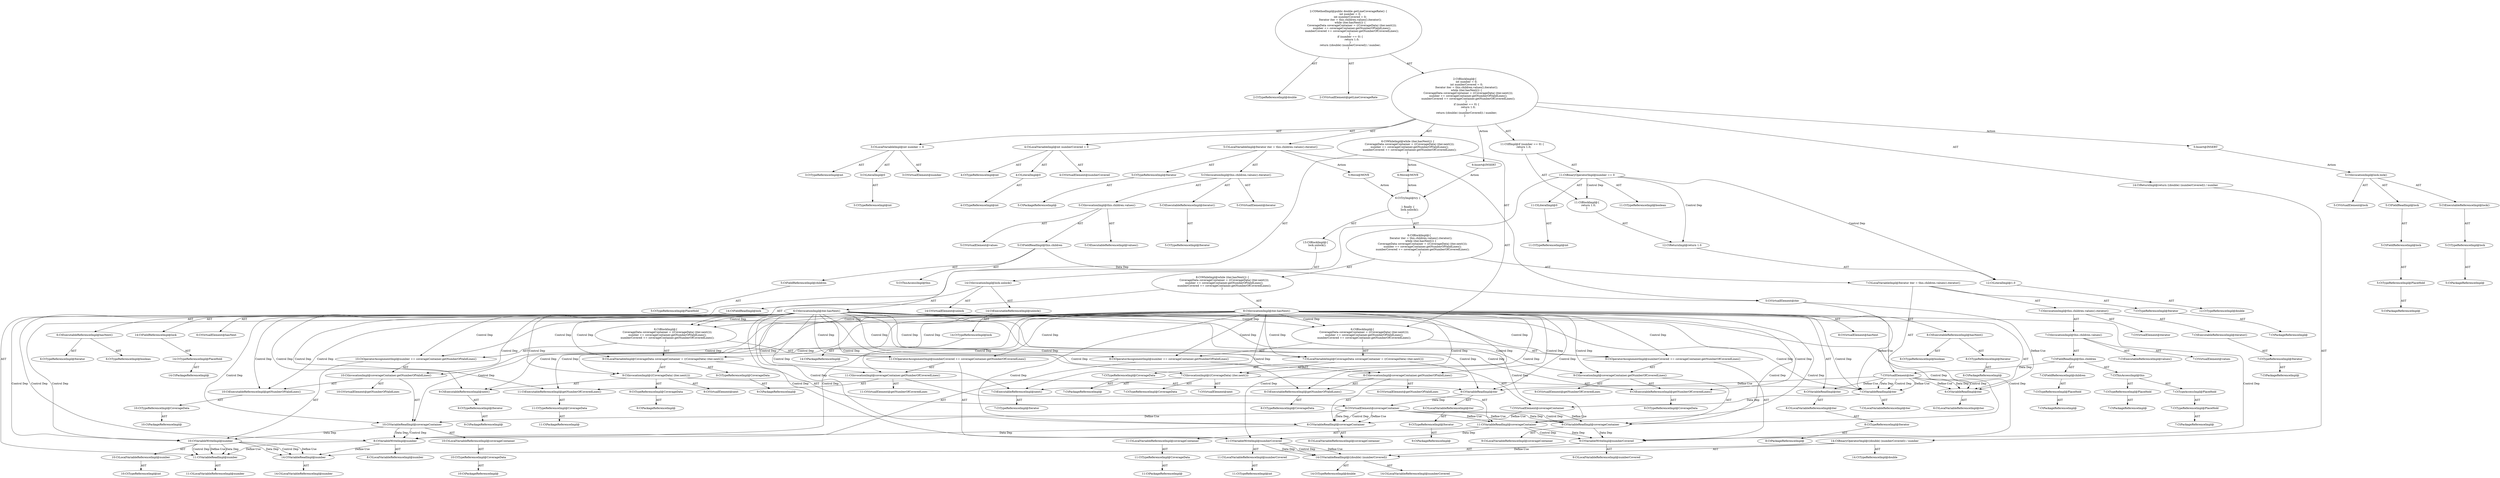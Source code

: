digraph "getLineCoverageRate#?" {
0 [label="2:CtTypeReferenceImpl@double" shape=ellipse]
1 [label="2:CtVirtualElement@getLineCoverageRate" shape=ellipse]
2 [label="3:CtTypeReferenceImpl@int" shape=ellipse]
3 [label="3:CtLiteralImpl@0" shape=ellipse]
4 [label="3:CtTypeReferenceImpl@int" shape=ellipse]
5 [label="3:CtVirtualElement@number" shape=ellipse]
6 [label="3:CtLocalVariableImpl@int number = 0" shape=ellipse]
7 [label="4:CtTypeReferenceImpl@int" shape=ellipse]
8 [label="4:CtLiteralImpl@0" shape=ellipse]
9 [label="4:CtTypeReferenceImpl@int" shape=ellipse]
10 [label="4:CtVirtualElement@numberCovered" shape=ellipse]
11 [label="4:CtLocalVariableImpl@int numberCovered = 0" shape=ellipse]
12 [label="5:CtTypeReferenceImpl@Iterator" shape=ellipse]
13 [label="5:CtPackageReferenceImpl@" shape=ellipse]
14 [label="5:CtExecutableReferenceImpl@iterator()" shape=ellipse]
15 [label="5:CtTypeReferenceImpl@Iterator" shape=ellipse]
16 [label="5:CtVirtualElement@iterator" shape=ellipse]
17 [label="5:CtExecutableReferenceImpl@values()" shape=ellipse]
18 [label="5:CtVirtualElement@values" shape=ellipse]
19 [label="5:CtFieldReferenceImpl@children" shape=ellipse]
20 [label="5:CtTypeReferenceImpl@PlaceHold" shape=ellipse]
21 [label="5:CtFieldReadImpl@this.children" shape=ellipse]
22 [label="5:CtThisAccessImpl@this" shape=ellipse]
23 [label="5:CtInvocationImpl@this.children.values()" shape=ellipse]
24 [label="5:CtInvocationImpl@this.children.values().iterator()" shape=ellipse]
25 [label="5:CtVirtualElement@iter" shape=ellipse]
26 [label="5:CtLocalVariableImpl@Iterator iter = this.children.values().iterator()" shape=ellipse]
27 [label="6:CtExecutableReferenceImpl@hasNext()" shape=ellipse]
28 [label="6:CtTypeReferenceImpl@Iterator" shape=ellipse]
29 [label="6:CtTypeReferenceImpl@boolean" shape=ellipse]
30 [label="6:CtVirtualElement@hasNext" shape=ellipse]
31 [label="6:CtVariableReadImpl@iter" shape=ellipse]
32 [label="6:CtLocalVariableReferenceImpl@iter" shape=ellipse]
33 [label="6:CtInvocationImpl@iter.hasNext()" shape=ellipse]
34 [label="7:CtTypeReferenceImpl@CoverageData" shape=ellipse]
35 [label="7:CtPackageReferenceImpl@" shape=ellipse]
36 [label="7:CtExecutableReferenceImpl@next()" shape=ellipse]
37 [label="7:CtTypeReferenceImpl@Iterator" shape=ellipse]
38 [label="7:CtVirtualElement@next" shape=ellipse]
39 [label="7:CtVariableReadImpl@iter" shape=ellipse]
40 [label="7:CtLocalVariableReferenceImpl@iter" shape=ellipse]
41 [label="7:CtInvocationImpl@((CoverageData) (iter.next()))" shape=ellipse]
42 [label="7:CtTypeReferenceImpl@CoverageData" shape=ellipse]
43 [label="7:CtVirtualElement@coverageContainer" shape=ellipse]
44 [label="7:CtLocalVariableImpl@CoverageData coverageContainer = ((CoverageData) (iter.next()))" shape=ellipse]
45 [label="8:CtVariableWriteImpl@number" shape=ellipse]
46 [label="8:CtLocalVariableReferenceImpl@number" shape=ellipse]
47 [label="8:CtExecutableReferenceImpl@getNumberOfValidLines()" shape=ellipse]
48 [label="8:CtTypeReferenceImpl@CoverageData" shape=ellipse]
49 [label="8:CtVirtualElement@getNumberOfValidLines" shape=ellipse]
50 [label="8:CtVariableReadImpl@coverageContainer" shape=ellipse]
51 [label="8:CtLocalVariableReferenceImpl@coverageContainer" shape=ellipse]
52 [label="8:CtInvocationImpl@coverageContainer.getNumberOfValidLines()" shape=ellipse]
53 [label="8:CtOperatorAssignmentImpl@number += coverageContainer.getNumberOfValidLines()" shape=ellipse]
54 [label="9:CtVariableWriteImpl@numberCovered" shape=ellipse]
55 [label="9:CtLocalVariableReferenceImpl@numberCovered" shape=ellipse]
56 [label="9:CtExecutableReferenceImpl@getNumberOfCoveredLines()" shape=ellipse]
57 [label="9:CtTypeReferenceImpl@CoverageData" shape=ellipse]
58 [label="9:CtVirtualElement@getNumberOfCoveredLines" shape=ellipse]
59 [label="9:CtVariableReadImpl@coverageContainer" shape=ellipse]
60 [label="9:CtLocalVariableReferenceImpl@coverageContainer" shape=ellipse]
61 [label="9:CtInvocationImpl@coverageContainer.getNumberOfCoveredLines()" shape=ellipse]
62 [label="9:CtOperatorAssignmentImpl@numberCovered += coverageContainer.getNumberOfCoveredLines()" shape=ellipse]
63 [label="6:CtBlockImpl@\{
    CoverageData coverageContainer = ((CoverageData) (iter.next()));
    number += coverageContainer.getNumberOfValidLines();
    numberCovered += coverageContainer.getNumberOfCoveredLines();
\}" shape=ellipse]
64 [label="6:CtWhileImpl@while (iter.hasNext()) \{
    CoverageData coverageContainer = ((CoverageData) (iter.next()));
    number += coverageContainer.getNumberOfValidLines();
    numberCovered += coverageContainer.getNumberOfCoveredLines();
\} " shape=ellipse]
65 [label="11:CtVariableReadImpl@number" shape=ellipse]
66 [label="11:CtLocalVariableReferenceImpl@number" shape=ellipse]
67 [label="11:CtLiteralImpl@0" shape=ellipse]
68 [label="11:CtTypeReferenceImpl@int" shape=ellipse]
69 [label="11:CtBinaryOperatorImpl@number == 0" shape=ellipse]
70 [label="11:CtTypeReferenceImpl@boolean" shape=ellipse]
71 [label="12:CtLiteralImpl@1.0" shape=ellipse]
72 [label="12:CtTypeReferenceImpl@double" shape=ellipse]
73 [label="12:CtReturnImpl@return 1.0" shape=ellipse]
74 [label="11:CtBlockImpl@\{
    return 1.0;
\}" shape=ellipse]
75 [label="11:CtIfImpl@if (number == 0) \{
    return 1.0;
\}" shape=ellipse]
76 [label="14:CtVariableReadImpl@((double) (numberCovered))" shape=ellipse]
77 [label="14:CtTypeReferenceImpl@double" shape=ellipse]
78 [label="14:CtLocalVariableReferenceImpl@numberCovered" shape=ellipse]
79 [label="14:CtVariableReadImpl@number" shape=ellipse]
80 [label="14:CtLocalVariableReferenceImpl@number" shape=ellipse]
81 [label="14:CtBinaryOperatorImpl@((double) (numberCovered)) / number" shape=ellipse]
82 [label="14:CtTypeReferenceImpl@double" shape=ellipse]
83 [label="14:CtReturnImpl@return ((double) (numberCovered)) / number" shape=ellipse]
84 [label="2:CtBlockImpl@\{
    int number = 0;
    int numberCovered = 0;
    Iterator iter = this.children.values().iterator();
    while (iter.hasNext()) \{
        CoverageData coverageContainer = ((CoverageData) (iter.next()));
        number += coverageContainer.getNumberOfValidLines();
        numberCovered += coverageContainer.getNumberOfCoveredLines();
    \} 
    if (number == 0) \{
        return 1.0;
    \}
    return ((double) (numberCovered)) / number;
\}" shape=ellipse]
85 [label="2:CtMethodImpl@public double getLineCoverageRate() \{
    int number = 0;
    int numberCovered = 0;
    Iterator iter = this.children.values().iterator();
    while (iter.hasNext()) \{
        CoverageData coverageContainer = ((CoverageData) (iter.next()));
        number += coverageContainer.getNumberOfValidLines();
        numberCovered += coverageContainer.getNumberOfCoveredLines();
    \} 
    if (number == 0) \{
        return 1.0;
    \}
    return ((double) (numberCovered)) / number;
\}" shape=ellipse]
86 [label="5:Insert@INSERT" shape=ellipse]
87 [label="5:CtPackageReferenceImpl@" shape=ellipse]
88 [label="5:CtTypeReferenceImpl@PlaceHold" shape=ellipse]
89 [label="5:CtFieldReferenceImpl@lock" shape=ellipse]
90 [label="5:CtFieldReadImpl@lock" shape=ellipse]
91 [label="5:CtPackageReferenceImpl@" shape=ellipse]
92 [label="5:CtTypeReferenceImpl@lock" shape=ellipse]
93 [label="5:CtExecutableReferenceImpl@lock()" shape=ellipse]
94 [label="5:CtInvocationImpl@lock.lock()" shape=ellipse]
95 [label="5:CtVirtualElement@lock" shape=ellipse]
96 [label="6:Insert@INSERT" shape=ellipse]
97 [label="7:CtPackageReferenceImpl@" shape=ellipse]
98 [label="7:CtTypeReferenceImpl@Iterator" shape=ellipse]
99 [label="7:CtPackageReferenceImpl@" shape=ellipse]
100 [label="7:CtTypeReferenceImpl@PlaceHold" shape=ellipse]
101 [label="7:CtPackageReferenceImpl@" shape=ellipse]
102 [label="7:CtTypeReferenceImpl@PlaceHold" shape=ellipse]
103 [label="7:CtTypeAccessImpl@PlaceHold" shape=ellipse]
104 [label="7:CtThisAccessImpl@this" shape=ellipse]
105 [label="7:CtPackageReferenceImpl@" shape=ellipse]
106 [label="7:CtTypeReferenceImpl@PlaceHold" shape=ellipse]
107 [label="7:CtFieldReferenceImpl@children" shape=ellipse]
108 [label="7:CtFieldReadImpl@this.children" shape=ellipse]
109 [label="7:CtExecutableReferenceImpl@values()" shape=ellipse]
110 [label="7:CtInvocationImpl@this.children.values()" shape=ellipse]
111 [label="7:CtVirtualElement@values" shape=ellipse]
112 [label="7:CtPackageReferenceImpl@" shape=ellipse]
113 [label="7:CtTypeReferenceImpl@Iterator" shape=ellipse]
114 [label="7:CtExecutableReferenceImpl@iterator()" shape=ellipse]
115 [label="7:CtInvocationImpl@this.children.values().iterator()" shape=ellipse]
116 [label="7:CtVirtualElement@iterator" shape=ellipse]
117 [label="7:CtLocalVariableImpl@Iterator iter = this.children.values().iterator()" shape=ellipse]
118 [label="7:CtVirtualElement@iter" shape=ellipse]
119 [label="8:CtPackageReferenceImpl@" shape=ellipse]
120 [label="8:CtTypeReferenceImpl@Iterator" shape=ellipse]
121 [label="8:CtLocalVariableReferenceImpl@iter" shape=ellipse]
122 [label="8:CtVariableReadImpl@iter" shape=ellipse]
123 [label="8:CtPackageReferenceImpl@" shape=ellipse]
124 [label="8:CtTypeReferenceImpl@Iterator" shape=ellipse]
125 [label="8:CtTypeReferenceImpl@boolean" shape=ellipse]
126 [label="8:CtExecutableReferenceImpl@hasNext()" shape=ellipse]
127 [label="8:CtInvocationImpl@iter.hasNext()" shape=ellipse]
128 [label="8:CtVirtualElement@hasNext" shape=ellipse]
129 [label="9:CtPackageReferenceImpl@" shape=ellipse]
130 [label="9:CtTypeReferenceImpl@CoverageData" shape=ellipse]
131 [label="9:CtPackageReferenceImpl@" shape=ellipse]
132 [label="9:CtTypeReferenceImpl@CoverageData" shape=ellipse]
133 [label="9:CtPackageReferenceImpl@" shape=ellipse]
134 [label="9:CtTypeReferenceImpl@Iterator" shape=ellipse]
135 [label="9:CtLocalVariableReferenceImpl@iter" shape=ellipse]
136 [label="9:CtVariableReadImpl@iter" shape=ellipse]
137 [label="9:CtPackageReferenceImpl@" shape=ellipse]
138 [label="9:CtTypeReferenceImpl@Iterator" shape=ellipse]
139 [label="9:CtExecutableReferenceImpl@next()" shape=ellipse]
140 [label="9:CtInvocationImpl@((CoverageData) (iter.next()))" shape=ellipse]
141 [label="9:CtVirtualElement@next" shape=ellipse]
142 [label="9:CtLocalVariableImpl@CoverageData coverageContainer = ((CoverageData) (iter.next()))" shape=ellipse]
143 [label="9:CtVirtualElement@coverageContainer" shape=ellipse]
144 [label="10:CtTypeReferenceImpl@int" shape=ellipse]
145 [label="10:CtLocalVariableReferenceImpl@number" shape=ellipse]
146 [label="10:CtVariableWriteImpl@number" shape=ellipse]
147 [label="10:CtPackageReferenceImpl@" shape=ellipse]
148 [label="10:CtTypeReferenceImpl@CoverageData" shape=ellipse]
149 [label="10:CtLocalVariableReferenceImpl@coverageContainer" shape=ellipse]
150 [label="10:CtVariableReadImpl@coverageContainer" shape=ellipse]
151 [label="10:CtPackageReferenceImpl@" shape=ellipse]
152 [label="10:CtTypeReferenceImpl@CoverageData" shape=ellipse]
153 [label="10:CtExecutableReferenceImpl@getNumberOfValidLines()" shape=ellipse]
154 [label="10:CtInvocationImpl@coverageContainer.getNumberOfValidLines()" shape=ellipse]
155 [label="10:CtVirtualElement@getNumberOfValidLines" shape=ellipse]
156 [label="10:CtOperatorAssignmentImpl@number += coverageContainer.getNumberOfValidLines()" shape=ellipse]
157 [label="11:CtTypeReferenceImpl@int" shape=ellipse]
158 [label="11:CtLocalVariableReferenceImpl@numberCovered" shape=ellipse]
159 [label="11:CtVariableWriteImpl@numberCovered" shape=ellipse]
160 [label="11:CtPackageReferenceImpl@" shape=ellipse]
161 [label="11:CtTypeReferenceImpl@CoverageData" shape=ellipse]
162 [label="11:CtLocalVariableReferenceImpl@coverageContainer" shape=ellipse]
163 [label="11:CtVariableReadImpl@coverageContainer" shape=ellipse]
164 [label="11:CtPackageReferenceImpl@" shape=ellipse]
165 [label="11:CtTypeReferenceImpl@CoverageData" shape=ellipse]
166 [label="11:CtExecutableReferenceImpl@getNumberOfCoveredLines()" shape=ellipse]
167 [label="11:CtInvocationImpl@coverageContainer.getNumberOfCoveredLines()" shape=ellipse]
168 [label="11:CtVirtualElement@getNumberOfCoveredLines" shape=ellipse]
169 [label="11:CtOperatorAssignmentImpl@numberCovered += coverageContainer.getNumberOfCoveredLines()" shape=ellipse]
170 [label="8:CtBlockImpl@\{
    CoverageData coverageContainer = ((CoverageData) (iter.next()));
    number += coverageContainer.getNumberOfValidLines();
    numberCovered += coverageContainer.getNumberOfCoveredLines();
\}" shape=ellipse]
171 [label="8:CtWhileImpl@while (iter.hasNext()) \{
    CoverageData coverageContainer = ((CoverageData) (iter.next()));
    number += coverageContainer.getNumberOfValidLines();
    numberCovered += coverageContainer.getNumberOfCoveredLines();
\} " shape=ellipse]
172 [label="6:CtBlockImpl@\{
    Iterator iter = this.children.values().iterator();
    while (iter.hasNext()) \{
        CoverageData coverageContainer = ((CoverageData) (iter.next()));
        number += coverageContainer.getNumberOfValidLines();
        numberCovered += coverageContainer.getNumberOfCoveredLines();
    \} 
\}" shape=ellipse]
173 [label="14:CtPackageReferenceImpl@" shape=ellipse]
174 [label="14:CtTypeReferenceImpl@PlaceHold" shape=ellipse]
175 [label="14:CtFieldReferenceImpl@lock" shape=ellipse]
176 [label="14:CtFieldReadImpl@lock" shape=ellipse]
177 [label="14:CtPackageReferenceImpl@" shape=ellipse]
178 [label="14:CtTypeReferenceImpl@lock" shape=ellipse]
179 [label="14:CtExecutableReferenceImpl@unlock()" shape=ellipse]
180 [label="14:CtInvocationImpl@lock.unlock()" shape=ellipse]
181 [label="14:CtVirtualElement@unlock" shape=ellipse]
182 [label="13:CtBlockImpl@\{
    lock.unlock();
\}" shape=ellipse]
183 [label="6:CtTryImpl@try \{


\} finally \{
    lock.unlock();
\}" shape=ellipse]
184 [label="5:Move@MOVE" shape=ellipse]
185 [label="6:Move@MOVE" shape=ellipse]
3 -> 4 [label="AST"];
6 -> 5 [label="AST"];
6 -> 2 [label="AST"];
6 -> 3 [label="AST"];
8 -> 9 [label="AST"];
11 -> 10 [label="AST"];
11 -> 7 [label="AST"];
11 -> 8 [label="AST"];
12 -> 13 [label="AST"];
14 -> 15 [label="AST"];
19 -> 20 [label="AST"];
21 -> 22 [label="AST"];
21 -> 19 [label="AST"];
21 -> 25 [label="Data Dep"];
23 -> 18 [label="AST"];
23 -> 21 [label="AST"];
23 -> 17 [label="AST"];
24 -> 16 [label="AST"];
24 -> 23 [label="AST"];
24 -> 14 [label="AST"];
25 -> 31 [label="Define-Use"];
25 -> 39 [label="Define-Use"];
26 -> 25 [label="AST"];
26 -> 12 [label="AST"];
26 -> 24 [label="AST"];
26 -> 184 [label="Action"];
27 -> 28 [label="AST"];
27 -> 29 [label="AST"];
31 -> 32 [label="AST"];
33 -> 30 [label="AST"];
33 -> 31 [label="AST"];
33 -> 27 [label="AST"];
33 -> 63 [label="Control Dep"];
33 -> 44 [label="Control Dep"];
33 -> 41 [label="Control Dep"];
33 -> 36 [label="Control Dep"];
33 -> 39 [label="Control Dep"];
33 -> 53 [label="Control Dep"];
33 -> 45 [label="Control Dep"];
33 -> 52 [label="Control Dep"];
33 -> 47 [label="Control Dep"];
33 -> 50 [label="Control Dep"];
33 -> 62 [label="Control Dep"];
33 -> 54 [label="Control Dep"];
33 -> 61 [label="Control Dep"];
33 -> 56 [label="Control Dep"];
33 -> 59 [label="Control Dep"];
33 -> 136 [label="Control Dep"];
33 -> 139 [label="Control Dep"];
33 -> 140 [label="Control Dep"];
33 -> 142 [label="Control Dep"];
33 -> 146 [label="Control Dep"];
33 -> 150 [label="Control Dep"];
33 -> 153 [label="Control Dep"];
33 -> 154 [label="Control Dep"];
33 -> 156 [label="Control Dep"];
33 -> 159 [label="Control Dep"];
33 -> 163 [label="Control Dep"];
33 -> 166 [label="Control Dep"];
33 -> 167 [label="Control Dep"];
33 -> 169 [label="Control Dep"];
33 -> 170 [label="Control Dep"];
34 -> 35 [label="AST"];
36 -> 37 [label="AST"];
39 -> 40 [label="AST"];
39 -> 43 [label="Data Dep"];
41 -> 38 [label="AST"];
41 -> 42 [label="AST"];
41 -> 39 [label="AST"];
41 -> 36 [label="AST"];
43 -> 50 [label="Define-Use"];
43 -> 59 [label="Define-Use"];
44 -> 43 [label="AST"];
44 -> 34 [label="AST"];
44 -> 41 [label="AST"];
45 -> 46 [label="AST"];
45 -> 65 [label="Define-Use"];
45 -> 79 [label="Define-Use"];
47 -> 48 [label="AST"];
50 -> 51 [label="AST"];
50 -> 45 [label="Data Dep"];
52 -> 49 [label="AST"];
52 -> 50 [label="AST"];
52 -> 47 [label="AST"];
53 -> 45 [label="AST"];
53 -> 52 [label="AST"];
54 -> 55 [label="AST"];
54 -> 76 [label="Define-Use"];
56 -> 57 [label="AST"];
59 -> 60 [label="AST"];
59 -> 54 [label="Data Dep"];
61 -> 58 [label="AST"];
61 -> 59 [label="AST"];
61 -> 56 [label="AST"];
62 -> 54 [label="AST"];
62 -> 61 [label="AST"];
63 -> 44 [label="AST"];
63 -> 53 [label="AST"];
63 -> 62 [label="AST"];
64 -> 33 [label="AST"];
64 -> 63 [label="AST"];
64 -> 185 [label="Action"];
65 -> 66 [label="AST"];
67 -> 68 [label="AST"];
69 -> 70 [label="AST"];
69 -> 65 [label="AST"];
69 -> 67 [label="AST"];
69 -> 74 [label="Control Dep"];
69 -> 73 [label="Control Dep"];
69 -> 71 [label="Control Dep"];
71 -> 72 [label="AST"];
73 -> 71 [label="AST"];
74 -> 73 [label="AST"];
75 -> 69 [label="AST"];
75 -> 74 [label="AST"];
76 -> 77 [label="AST"];
76 -> 78 [label="AST"];
79 -> 80 [label="AST"];
81 -> 82 [label="AST"];
81 -> 76 [label="AST"];
81 -> 79 [label="AST"];
83 -> 81 [label="AST"];
84 -> 6 [label="AST"];
84 -> 11 [label="AST"];
84 -> 26 [label="AST"];
84 -> 64 [label="AST"];
84 -> 75 [label="AST"];
84 -> 83 [label="AST"];
84 -> 86 [label="Action"];
84 -> 96 [label="Action"];
85 -> 1 [label="AST"];
85 -> 0 [label="AST"];
85 -> 84 [label="AST"];
86 -> 94 [label="Action"];
88 -> 87 [label="AST"];
89 -> 88 [label="AST"];
90 -> 89 [label="AST"];
92 -> 91 [label="AST"];
93 -> 92 [label="AST"];
94 -> 95 [label="AST"];
94 -> 90 [label="AST"];
94 -> 93 [label="AST"];
96 -> 183 [label="Action"];
98 -> 97 [label="AST"];
100 -> 99 [label="AST"];
102 -> 101 [label="AST"];
103 -> 102 [label="AST"];
104 -> 100 [label="AST"];
104 -> 103 [label="AST"];
106 -> 105 [label="AST"];
107 -> 106 [label="AST"];
108 -> 104 [label="AST"];
108 -> 107 [label="AST"];
108 -> 118 [label="Data Dep"];
110 -> 111 [label="AST"];
110 -> 108 [label="AST"];
110 -> 109 [label="AST"];
113 -> 112 [label="AST"];
114 -> 113 [label="AST"];
115 -> 116 [label="AST"];
115 -> 110 [label="AST"];
115 -> 114 [label="AST"];
117 -> 118 [label="AST"];
117 -> 98 [label="AST"];
117 -> 115 [label="AST"];
118 -> 122 [label="Define-Use"];
118 -> 136 [label="Define-Use"];
118 -> 31 [label="Define-Use"];
118 -> 31 [label="Data Dep"];
118 -> 31 [label="Control Dep"];
118 -> 39 [label="Define-Use"];
118 -> 39 [label="Data Dep"];
118 -> 39 [label="Control Dep"];
120 -> 119 [label="AST"];
121 -> 120 [label="AST"];
122 -> 121 [label="AST"];
124 -> 123 [label="AST"];
126 -> 124 [label="AST"];
126 -> 125 [label="AST"];
127 -> 128 [label="AST"];
127 -> 122 [label="AST"];
127 -> 126 [label="AST"];
127 -> 170 [label="Control Dep"];
127 -> 142 [label="Control Dep"];
127 -> 140 [label="Control Dep"];
127 -> 139 [label="Control Dep"];
127 -> 136 [label="Control Dep"];
127 -> 156 [label="Control Dep"];
127 -> 146 [label="Control Dep"];
127 -> 154 [label="Control Dep"];
127 -> 153 [label="Control Dep"];
127 -> 150 [label="Control Dep"];
127 -> 169 [label="Control Dep"];
127 -> 159 [label="Control Dep"];
127 -> 167 [label="Control Dep"];
127 -> 166 [label="Control Dep"];
127 -> 163 [label="Control Dep"];
127 -> 63 [label="Control Dep"];
127 -> 44 [label="Control Dep"];
127 -> 41 [label="Control Dep"];
127 -> 36 [label="Control Dep"];
127 -> 39 [label="Control Dep"];
127 -> 53 [label="Control Dep"];
127 -> 45 [label="Control Dep"];
127 -> 52 [label="Control Dep"];
127 -> 47 [label="Control Dep"];
127 -> 50 [label="Control Dep"];
127 -> 62 [label="Control Dep"];
127 -> 54 [label="Control Dep"];
127 -> 61 [label="Control Dep"];
127 -> 56 [label="Control Dep"];
127 -> 59 [label="Control Dep"];
130 -> 129 [label="AST"];
132 -> 131 [label="AST"];
134 -> 133 [label="AST"];
135 -> 134 [label="AST"];
136 -> 135 [label="AST"];
136 -> 143 [label="Data Dep"];
138 -> 137 [label="AST"];
139 -> 138 [label="AST"];
140 -> 141 [label="AST"];
140 -> 132 [label="AST"];
140 -> 136 [label="AST"];
140 -> 139 [label="AST"];
142 -> 143 [label="AST"];
142 -> 130 [label="AST"];
142 -> 140 [label="AST"];
143 -> 150 [label="Define-Use"];
143 -> 163 [label="Define-Use"];
143 -> 50 [label="Define-Use"];
143 -> 50 [label="Data Dep"];
143 -> 50 [label="Control Dep"];
143 -> 59 [label="Define-Use"];
143 -> 59 [label="Data Dep"];
143 -> 59 [label="Control Dep"];
145 -> 144 [label="AST"];
146 -> 145 [label="AST"];
146 -> 65 [label="Define-Use"];
146 -> 65 [label="Data Dep"];
146 -> 65 [label="Control Dep"];
146 -> 79 [label="Define-Use"];
146 -> 79 [label="Data Dep"];
146 -> 79 [label="Control Dep"];
148 -> 147 [label="AST"];
149 -> 148 [label="AST"];
150 -> 149 [label="AST"];
150 -> 146 [label="Data Dep"];
150 -> 45 [label="Data Dep"];
150 -> 45 [label="Control Dep"];
152 -> 151 [label="AST"];
153 -> 152 [label="AST"];
154 -> 155 [label="AST"];
154 -> 150 [label="AST"];
154 -> 153 [label="AST"];
156 -> 146 [label="AST"];
156 -> 154 [label="AST"];
158 -> 157 [label="AST"];
159 -> 158 [label="AST"];
159 -> 76 [label="Define-Use"];
159 -> 76 [label="Data Dep"];
159 -> 76 [label="Control Dep"];
161 -> 160 [label="AST"];
162 -> 161 [label="AST"];
163 -> 162 [label="AST"];
163 -> 159 [label="Data Dep"];
163 -> 54 [label="Data Dep"];
163 -> 54 [label="Control Dep"];
165 -> 164 [label="AST"];
166 -> 165 [label="AST"];
167 -> 168 [label="AST"];
167 -> 163 [label="AST"];
167 -> 166 [label="AST"];
169 -> 159 [label="AST"];
169 -> 167 [label="AST"];
170 -> 142 [label="AST"];
170 -> 156 [label="AST"];
170 -> 169 [label="AST"];
171 -> 127 [label="AST"];
171 -> 170 [label="AST"];
172 -> 117 [label="AST"];
172 -> 171 [label="AST"];
174 -> 173 [label="AST"];
175 -> 174 [label="AST"];
176 -> 175 [label="AST"];
178 -> 177 [label="AST"];
179 -> 178 [label="AST"];
180 -> 181 [label="AST"];
180 -> 176 [label="AST"];
180 -> 179 [label="AST"];
182 -> 180 [label="AST"];
183 -> 172 [label="AST"];
183 -> 182 [label="AST"];
184 -> 183 [label="Action"];
185 -> 183 [label="Action"];
}